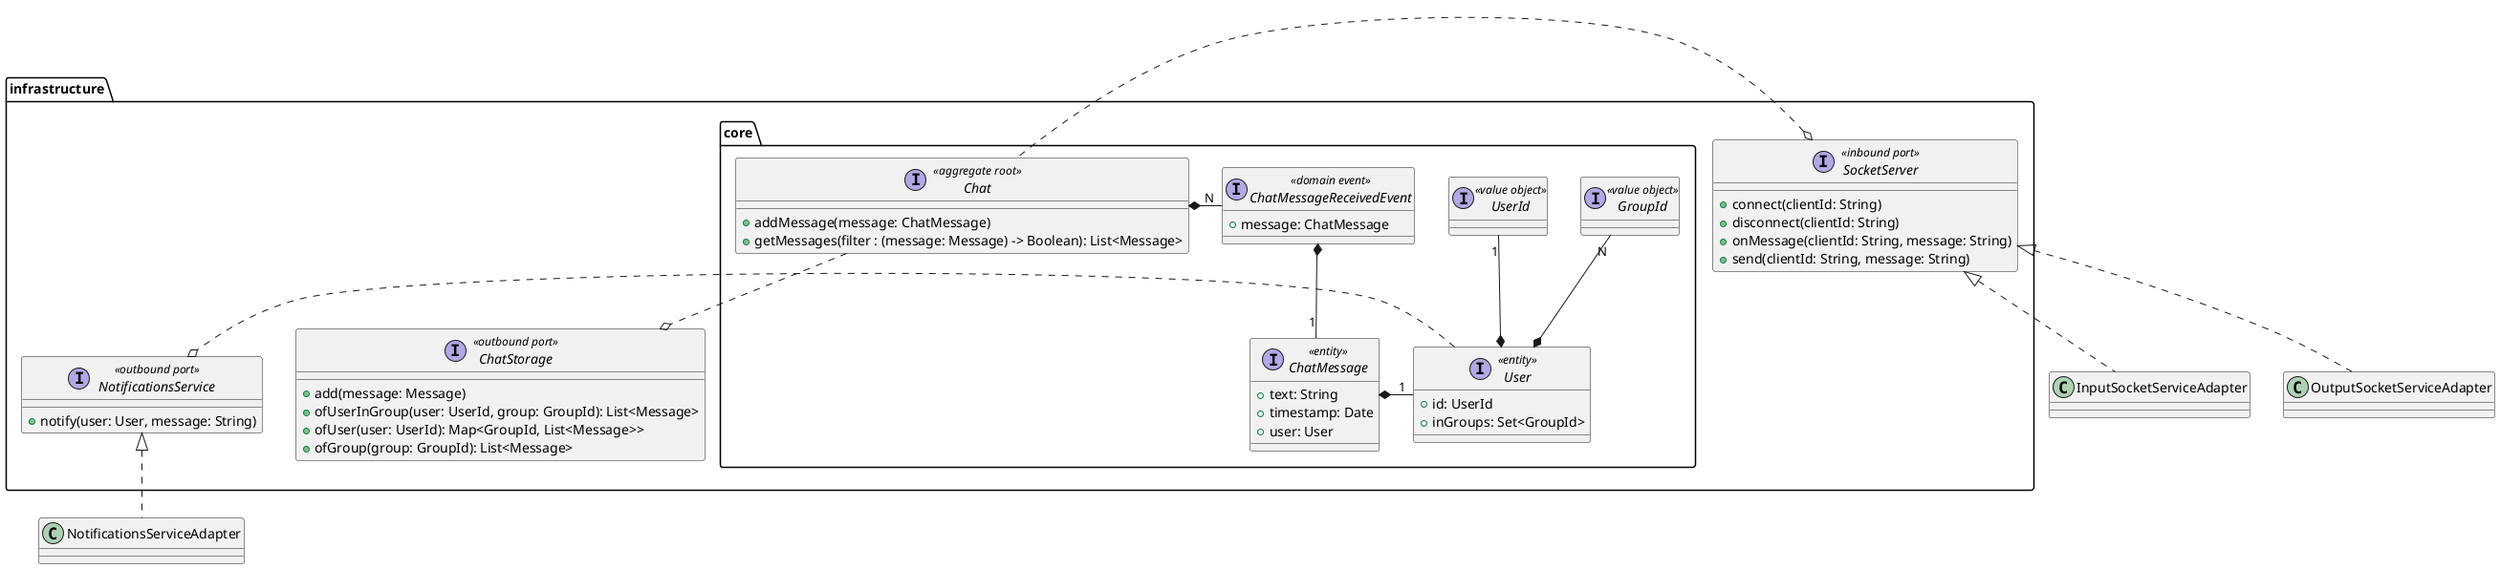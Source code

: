 @startuml chat-service


    package infrastructure {

        package core {
                interface ChatMessage <<entity>> {
                    + text: String
                    + timestamp: Date
                    + user: User
                }

                ChatMessage *-r- "1" User

                interface User <<entity>> {
                    + id: UserId
                    + inGroups: Set<GroupId>
                }
                interface UserId <<value object>>
                interface GroupId <<value object>>
    
                User *-u- "1" UserId
                User *-u- "N" GroupId
    
                interface ChatMessageReceivedEvent <<domain event>> {
                    + message: ChatMessage
                }
    
                ChatMessageReceivedEvent *-- "1" ChatMessage
            
                interface Chat <<aggregate root>> {
                    + addMessage(message: ChatMessage)
                    + getMessages(filter : (message: Message) -> Boolean): List<Message>
                }

                
                Chat *-r- "N" ChatMessageReceivedEvent
        }

        interface ChatStorage <<outbound port>> {
            + add(message: Message)
            + ofUserInGroup(user: UserId, group: GroupId): List<Message>
            + ofUser(user: UserId): Map<GroupId, List<Message>>
            + ofGroup(group: GroupId): List<Message>
        }

        ChatStorage o.up. Chat

        interface SocketServer <<inbound port>> {
            + connect(clientId: String)
            + disconnect(clientId: String)
            + onMessage(clientId: String, message: String)
            + send(clientId: String, message: String)
        }

        SocketServer o.r. Chat

        

        interface NotificationsService <<outbound port>> {
            + notify(user: User, message: String)
        }

        NotificationsService o.l. User

    }

    class NotificationsServiceAdapter implements infrastructure.NotificationsService
    class InputSocketServiceAdapter implements infrastructure.SocketServer
    class OutputSocketServiceAdapter implements infrastructure.SocketServer



@enduml